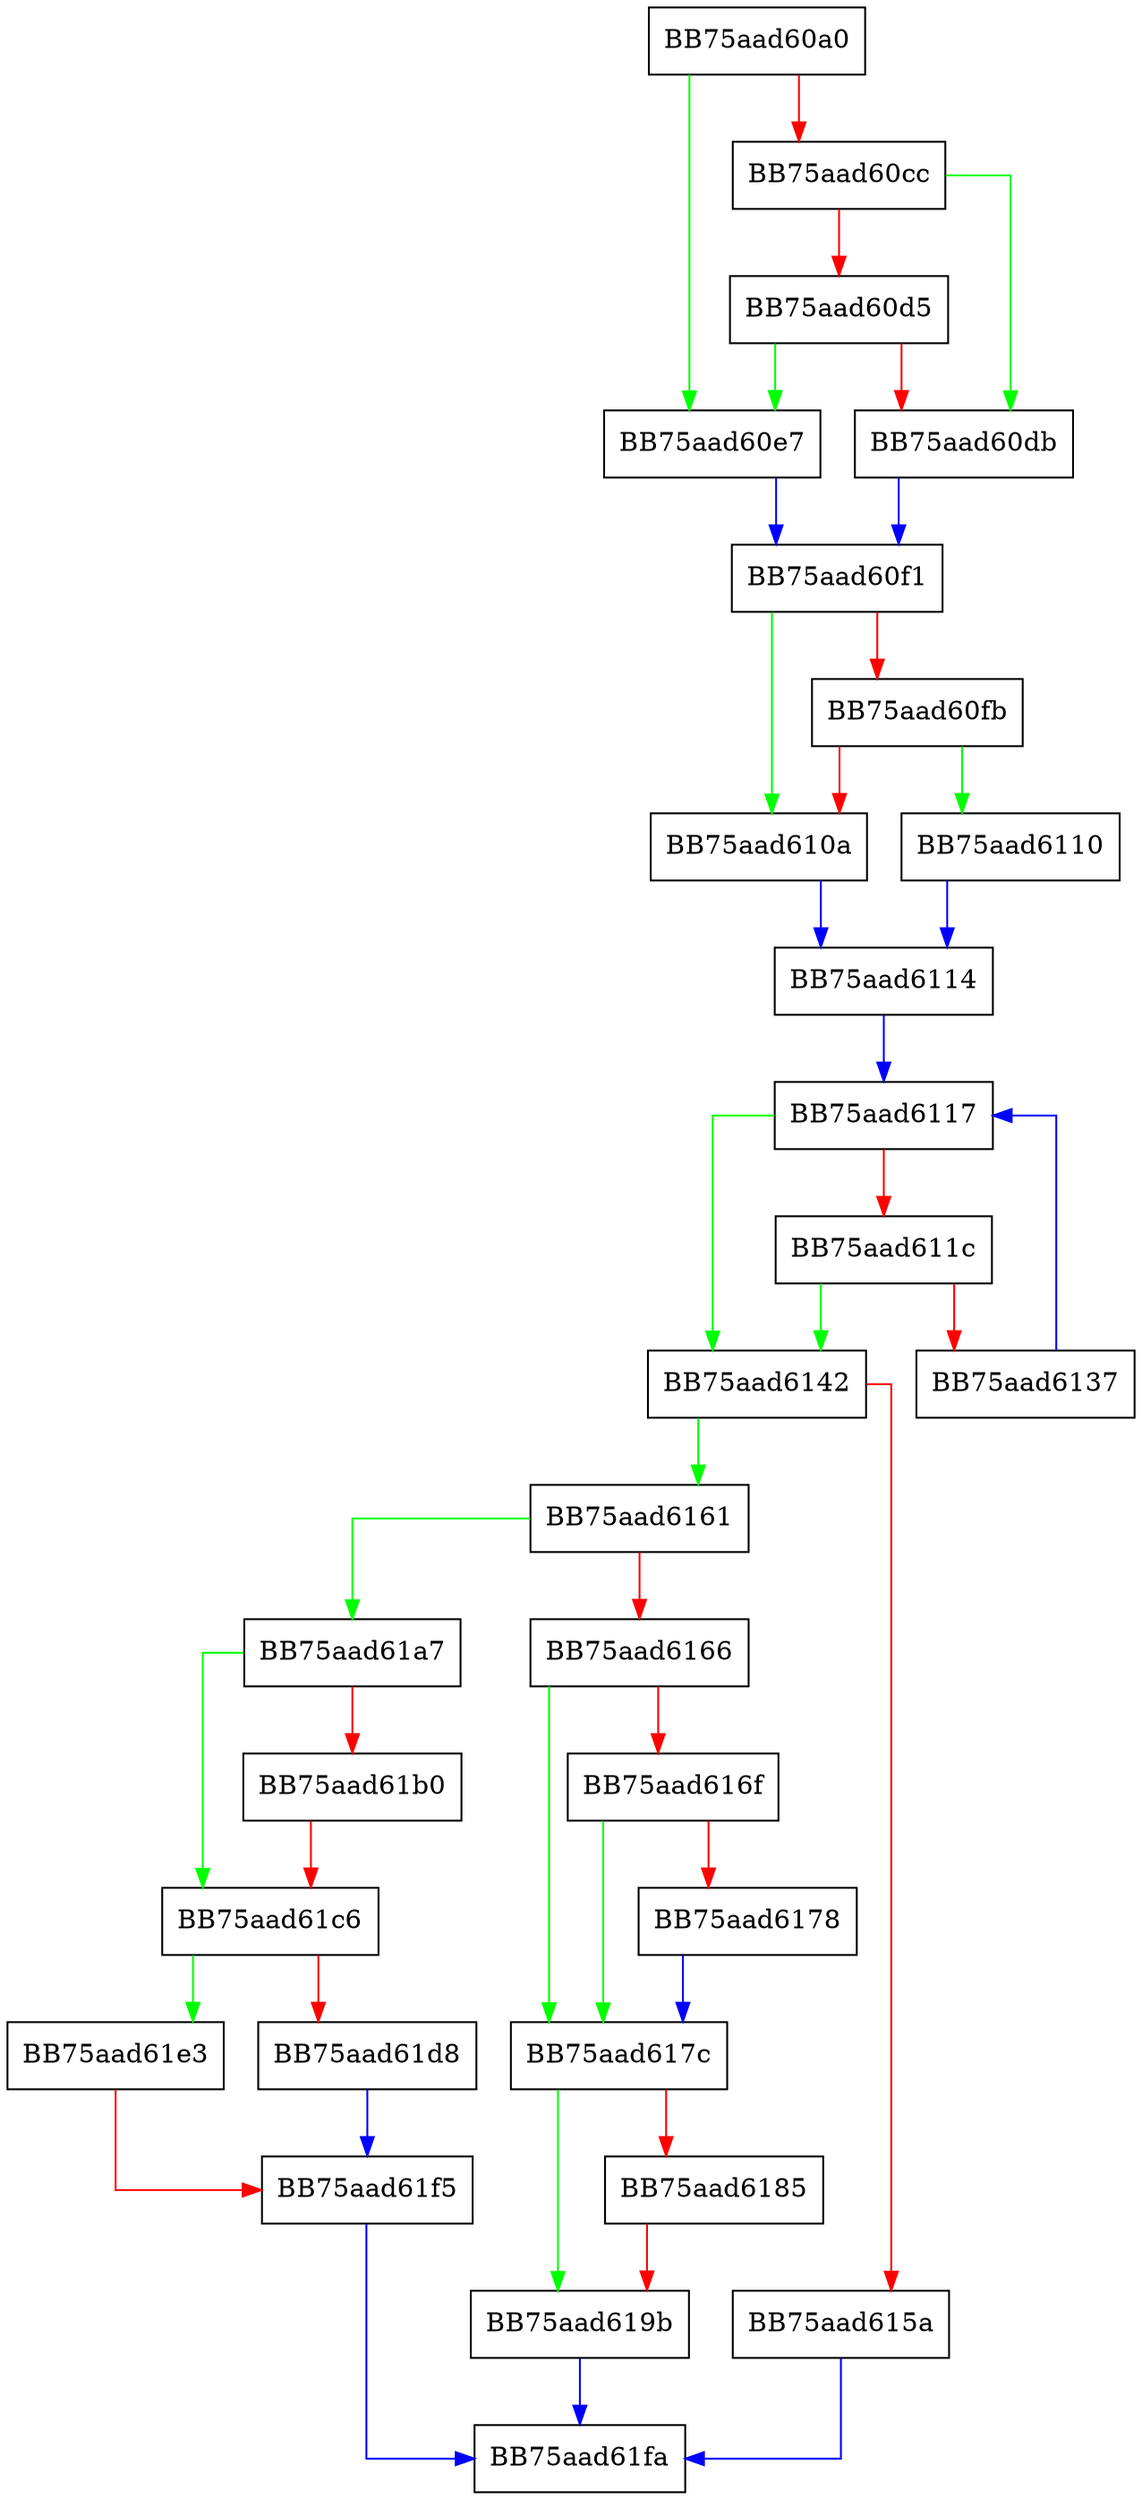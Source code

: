 digraph match_set_repeat {
  node [shape="box"];
  graph [splines=ortho];
  BB75aad60a0 -> BB75aad60e7 [color="green"];
  BB75aad60a0 -> BB75aad60cc [color="red"];
  BB75aad60cc -> BB75aad60db [color="green"];
  BB75aad60cc -> BB75aad60d5 [color="red"];
  BB75aad60d5 -> BB75aad60e7 [color="green"];
  BB75aad60d5 -> BB75aad60db [color="red"];
  BB75aad60db -> BB75aad60f1 [color="blue"];
  BB75aad60e7 -> BB75aad60f1 [color="blue"];
  BB75aad60f1 -> BB75aad610a [color="green"];
  BB75aad60f1 -> BB75aad60fb [color="red"];
  BB75aad60fb -> BB75aad6110 [color="green"];
  BB75aad60fb -> BB75aad610a [color="red"];
  BB75aad610a -> BB75aad6114 [color="blue"];
  BB75aad6110 -> BB75aad6114 [color="blue"];
  BB75aad6114 -> BB75aad6117 [color="blue"];
  BB75aad6117 -> BB75aad6142 [color="green"];
  BB75aad6117 -> BB75aad611c [color="red"];
  BB75aad611c -> BB75aad6142 [color="green"];
  BB75aad611c -> BB75aad6137 [color="red"];
  BB75aad6137 -> BB75aad6117 [color="blue"];
  BB75aad6142 -> BB75aad6161 [color="green"];
  BB75aad6142 -> BB75aad615a [color="red"];
  BB75aad615a -> BB75aad61fa [color="blue"];
  BB75aad6161 -> BB75aad61a7 [color="green"];
  BB75aad6161 -> BB75aad6166 [color="red"];
  BB75aad6166 -> BB75aad617c [color="green"];
  BB75aad6166 -> BB75aad616f [color="red"];
  BB75aad616f -> BB75aad617c [color="green"];
  BB75aad616f -> BB75aad6178 [color="red"];
  BB75aad6178 -> BB75aad617c [color="blue"];
  BB75aad617c -> BB75aad619b [color="green"];
  BB75aad617c -> BB75aad6185 [color="red"];
  BB75aad6185 -> BB75aad619b [color="red"];
  BB75aad619b -> BB75aad61fa [color="blue"];
  BB75aad61a7 -> BB75aad61c6 [color="green"];
  BB75aad61a7 -> BB75aad61b0 [color="red"];
  BB75aad61b0 -> BB75aad61c6 [color="red"];
  BB75aad61c6 -> BB75aad61e3 [color="green"];
  BB75aad61c6 -> BB75aad61d8 [color="red"];
  BB75aad61d8 -> BB75aad61f5 [color="blue"];
  BB75aad61e3 -> BB75aad61f5 [color="red"];
  BB75aad61f5 -> BB75aad61fa [color="blue"];
}